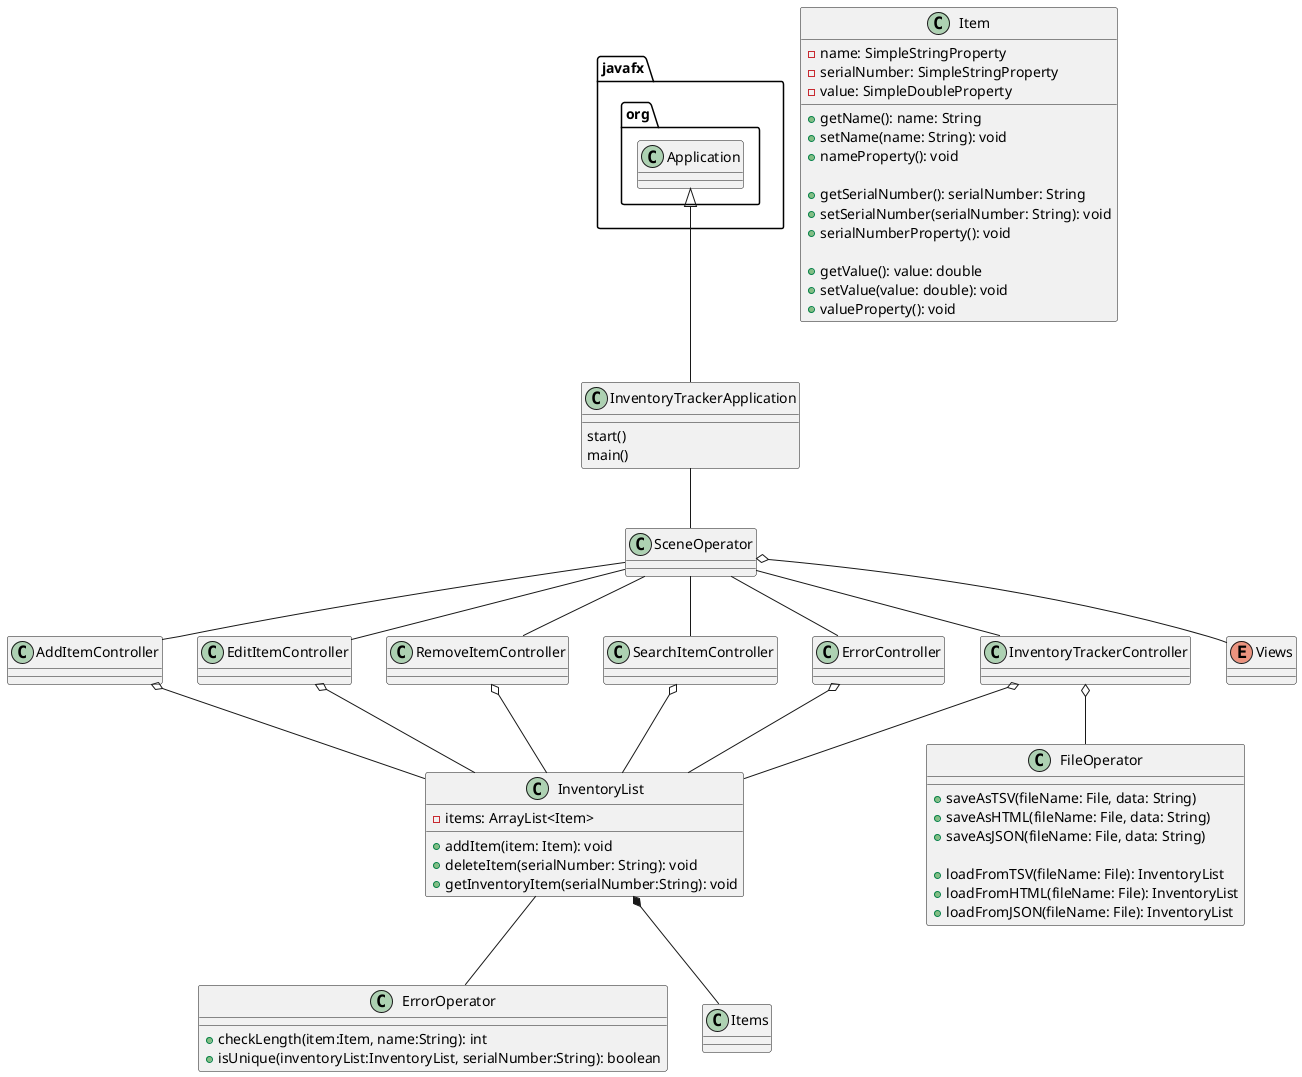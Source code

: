@startuml

class InventoryTrackerApplication {
    start()
    main()
}

class SceneOperator {

}

class InventoryTrackerController {

}

class AddItemController {

}

class EditItemController {

}

class RemoveItemController {

}

class SearchItemController {

}

class ErrorController {

}

class InventoryList {
    - items: ArrayList<Item>

    + addItem(item: Item): void
    + deleteItem(serialNumber: String): void
    + getInventoryItem(serialNumber:String): void
}

class ErrorOperator {
    + checkLength(item:Item, name:String): int
    + isUnique(inventoryList:InventoryList, serialNumber:String): boolean
}

class Item {
    - name: SimpleStringProperty
    - serialNumber: SimpleStringProperty
    - value: SimpleDoubleProperty

    + getName(): name: String
    + setName(name: String): void
    + nameProperty(): void

    + getSerialNumber(): serialNumber: String
    + setSerialNumber(serialNumber: String): void
    + serialNumberProperty(): void

    + getValue(): value: double
    + setValue(value: double): void
    + valueProperty(): void
}

class FileOperator {
    + saveAsTSV(fileName: File, data: String)
    + saveAsHTML(fileName: File, data: String)
    + saveAsJSON(fileName: File, data: String)

    + loadFromTSV(fileName: File): InventoryList
    + loadFromHTML(fileName: File): InventoryList
    + loadFromJSON(fileName: File): InventoryList
}

enum Views {

}

javafx.org.Application <|-- InventoryTrackerApplication
InventoryTrackerApplication -- SceneOperator

SceneOperator -- InventoryTrackerController
SceneOperator -- AddItemController
SceneOperator -- EditItemController
SceneOperator -- RemoveItemController
SceneOperator -- SearchItemController
SceneOperator -- ErrorController
SceneOperator o-- Views

InventoryTrackerController o-- InventoryList
InventoryTrackerController o-- FileOperator

AddItemController o-- InventoryList
EditItemController o-- InventoryList
RemoveItemController o-- InventoryList
SearchItemController o-- InventoryList
ErrorController o-- InventoryList

InventoryList -- ErrorOperator
InventoryList *-- Items

@enduml